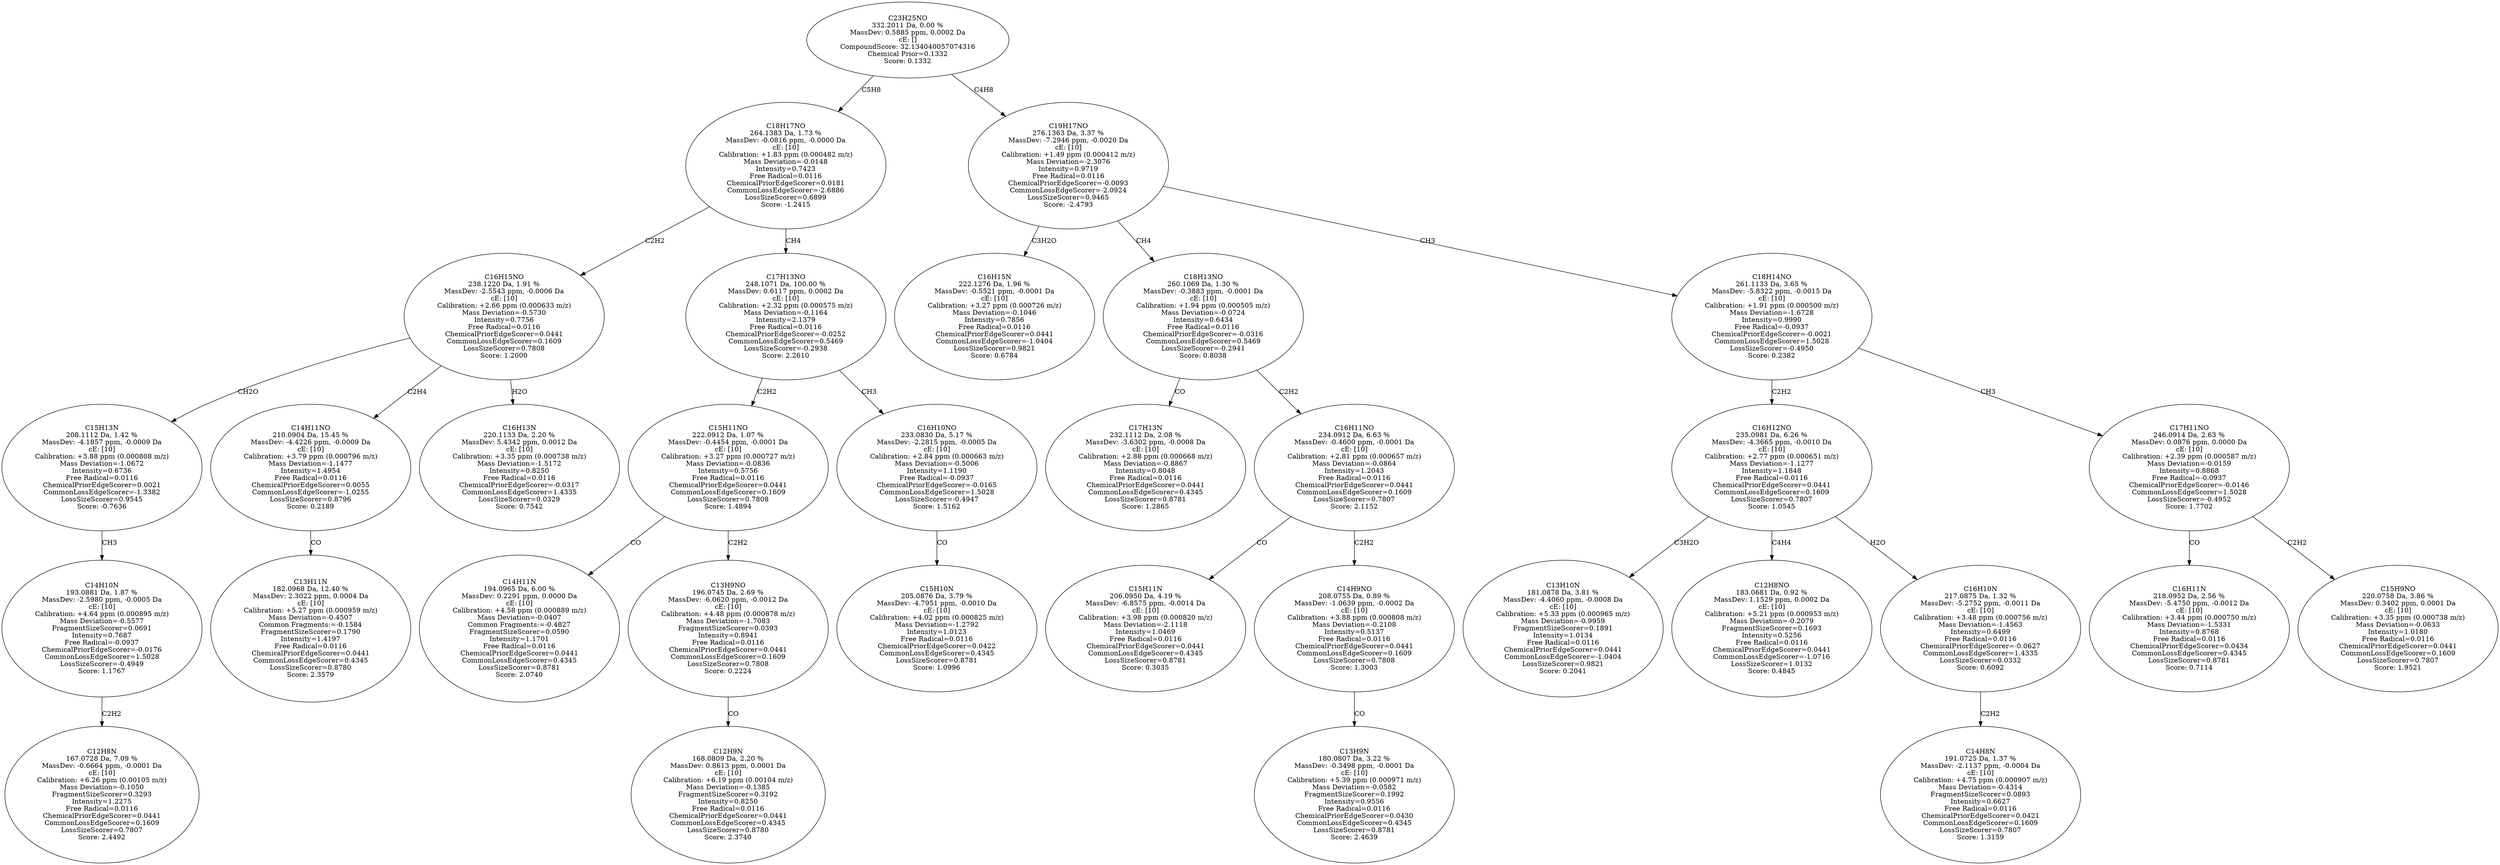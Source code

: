 strict digraph {
v1 [label="C12H8N\n167.0728 Da, 7.09 %\nMassDev: -0.6664 ppm, -0.0001 Da\ncE: [10]\nCalibration: +6.26 ppm (0.00105 m/z)\nMass Deviation=-0.1050\nFragmentSizeScorer=0.3293\nIntensity=1.2275\nFree Radical=0.0116\nChemicalPriorEdgeScorer=0.0441\nCommonLossEdgeScorer=0.1609\nLossSizeScorer=0.7807\nScore: 2.4492"];
v2 [label="C14H10N\n193.0881 Da, 1.87 %\nMassDev: -2.5980 ppm, -0.0005 Da\ncE: [10]\nCalibration: +4.64 ppm (0.000895 m/z)\nMass Deviation=-0.5577\nFragmentSizeScorer=0.0691\nIntensity=0.7687\nFree Radical=-0.0937\nChemicalPriorEdgeScorer=-0.0176\nCommonLossEdgeScorer=1.5028\nLossSizeScorer=-0.4949\nScore: 1.1767"];
v3 [label="C15H13N\n208.1112 Da, 1.42 %\nMassDev: -4.1857 ppm, -0.0009 Da\ncE: [10]\nCalibration: +3.88 ppm (0.000808 m/z)\nMass Deviation=-1.0672\nIntensity=0.6736\nFree Radical=0.0116\nChemicalPriorEdgeScorer=0.0021\nCommonLossEdgeScorer=-1.3382\nLossSizeScorer=0.9545\nScore: -0.7636"];
v4 [label="C13H11N\n182.0968 Da, 12.40 %\nMassDev: 2.3022 ppm, 0.0004 Da\ncE: [10]\nCalibration: +5.27 ppm (0.000959 m/z)\nMass Deviation=-0.4507\nCommon Fragments:=-0.1584\nFragmentSizeScorer=0.1790\nIntensity=1.4197\nFree Radical=0.0116\nChemicalPriorEdgeScorer=0.0441\nCommonLossEdgeScorer=0.4345\nLossSizeScorer=0.8780\nScore: 2.3579"];
v5 [label="C14H11NO\n210.0904 Da, 15.45 %\nMassDev: -4.4226 ppm, -0.0009 Da\ncE: [10]\nCalibration: +3.79 ppm (0.000796 m/z)\nMass Deviation=-1.1477\nIntensity=1.4954\nFree Radical=0.0116\nChemicalPriorEdgeScorer=0.0055\nCommonLossEdgeScorer=-1.0255\nLossSizeScorer=0.8796\nScore: 0.2189"];
v6 [label="C16H13N\n220.1133 Da, 2.20 %\nMassDev: 5.4342 ppm, 0.0012 Da\ncE: [10]\nCalibration: +3.35 ppm (0.000738 m/z)\nMass Deviation=-1.5172\nIntensity=0.8250\nFree Radical=0.0116\nChemicalPriorEdgeScorer=-0.0317\nCommonLossEdgeScorer=1.4335\nLossSizeScorer=0.0329\nScore: 0.7542"];
v7 [label="C16H15NO\n238.1220 Da, 1.91 %\nMassDev: -2.5543 ppm, -0.0006 Da\ncE: [10]\nCalibration: +2.66 ppm (0.000633 m/z)\nMass Deviation=-0.5730\nIntensity=0.7756\nFree Radical=0.0116\nChemicalPriorEdgeScorer=0.0441\nCommonLossEdgeScorer=0.1609\nLossSizeScorer=0.7808\nScore: 1.2000"];
v8 [label="C14H11N\n194.0965 Da, 6.00 %\nMassDev: 0.2291 ppm, 0.0000 Da\ncE: [10]\nCalibration: +4.58 ppm (0.000889 m/z)\nMass Deviation=-0.0407\nCommon Fragments:=-0.4827\nFragmentSizeScorer=0.0590\nIntensity=1.1701\nFree Radical=0.0116\nChemicalPriorEdgeScorer=0.0441\nCommonLossEdgeScorer=0.4345\nLossSizeScorer=0.8781\nScore: 2.0740"];
v9 [label="C12H9N\n168.0809 Da, 2.20 %\nMassDev: 0.8613 ppm, 0.0001 Da\ncE: [10]\nCalibration: +6.19 ppm (0.00104 m/z)\nMass Deviation=-0.1385\nFragmentSizeScorer=0.3192\nIntensity=0.8250\nFree Radical=0.0116\nChemicalPriorEdgeScorer=0.0441\nCommonLossEdgeScorer=0.4345\nLossSizeScorer=0.8780\nScore: 2.3740"];
v10 [label="C13H9NO\n196.0745 Da, 2.69 %\nMassDev: -6.0620 ppm, -0.0012 Da\ncE: [10]\nCalibration: +4.48 ppm (0.000878 m/z)\nMass Deviation=-1.7083\nFragmentSizeScorer=0.0393\nIntensity=0.8941\nFree Radical=0.0116\nChemicalPriorEdgeScorer=0.0441\nCommonLossEdgeScorer=0.1609\nLossSizeScorer=0.7808\nScore: 0.2224"];
v11 [label="C15H11NO\n222.0912 Da, 1.07 %\nMassDev: -0.4454 ppm, -0.0001 Da\ncE: [10]\nCalibration: +3.27 ppm (0.000727 m/z)\nMass Deviation=-0.0836\nIntensity=0.5756\nFree Radical=0.0116\nChemicalPriorEdgeScorer=0.0441\nCommonLossEdgeScorer=0.1609\nLossSizeScorer=0.7808\nScore: 1.4894"];
v12 [label="C15H10N\n205.0876 Da, 3.79 %\nMassDev: -4.7951 ppm, -0.0010 Da\ncE: [10]\nCalibration: +4.02 ppm (0.000825 m/z)\nMass Deviation=-1.2792\nIntensity=1.0123\nFree Radical=0.0116\nChemicalPriorEdgeScorer=0.0422\nCommonLossEdgeScorer=0.4345\nLossSizeScorer=0.8781\nScore: 1.0996"];
v13 [label="C16H10NO\n233.0830 Da, 5.17 %\nMassDev: -2.2815 ppm, -0.0005 Da\ncE: [10]\nCalibration: +2.84 ppm (0.000663 m/z)\nMass Deviation=-0.5006\nIntensity=1.1190\nFree Radical=-0.0937\nChemicalPriorEdgeScorer=-0.0165\nCommonLossEdgeScorer=1.5028\nLossSizeScorer=-0.4947\nScore: 1.5162"];
v14 [label="C17H13NO\n248.1071 Da, 100.00 %\nMassDev: 0.6117 ppm, 0.0002 Da\ncE: [10]\nCalibration: +2.32 ppm (0.000575 m/z)\nMass Deviation=-0.1164\nIntensity=2.1379\nFree Radical=0.0116\nChemicalPriorEdgeScorer=-0.0252\nCommonLossEdgeScorer=0.5469\nLossSizeScorer=-0.2938\nScore: 2.2610"];
v15 [label="C18H17NO\n264.1383 Da, 1.73 %\nMassDev: -0.0816 ppm, -0.0000 Da\ncE: [10]\nCalibration: +1.83 ppm (0.000482 m/z)\nMass Deviation=-0.0148\nIntensity=0.7423\nFree Radical=0.0116\nChemicalPriorEdgeScorer=0.0181\nCommonLossEdgeScorer=-2.6886\nLossSizeScorer=0.6899\nScore: -1.2415"];
v16 [label="C16H15N\n222.1276 Da, 1.96 %\nMassDev: -0.5521 ppm, -0.0001 Da\ncE: [10]\nCalibration: +3.27 ppm (0.000726 m/z)\nMass Deviation=-0.1046\nIntensity=0.7856\nFree Radical=0.0116\nChemicalPriorEdgeScorer=0.0441\nCommonLossEdgeScorer=-1.0404\nLossSizeScorer=0.9821\nScore: 0.6784"];
v17 [label="C17H13N\n232.1112 Da, 2.08 %\nMassDev: -3.6302 ppm, -0.0008 Da\ncE: [10]\nCalibration: +2.88 ppm (0.000668 m/z)\nMass Deviation=-0.8867\nIntensity=0.8048\nFree Radical=0.0116\nChemicalPriorEdgeScorer=0.0441\nCommonLossEdgeScorer=0.4345\nLossSizeScorer=0.8781\nScore: 1.2865"];
v18 [label="C15H11N\n206.0950 Da, 4.19 %\nMassDev: -6.8575 ppm, -0.0014 Da\ncE: [10]\nCalibration: +3.98 ppm (0.000820 m/z)\nMass Deviation=-2.1118\nIntensity=1.0469\nFree Radical=0.0116\nChemicalPriorEdgeScorer=0.0441\nCommonLossEdgeScorer=0.4345\nLossSizeScorer=0.8781\nScore: 0.3035"];
v19 [label="C13H9N\n180.0807 Da, 3.22 %\nMassDev: -0.3498 ppm, -0.0001 Da\ncE: [10]\nCalibration: +5.39 ppm (0.000971 m/z)\nMass Deviation=-0.0582\nFragmentSizeScorer=0.1992\nIntensity=0.9556\nFree Radical=0.0116\nChemicalPriorEdgeScorer=0.0430\nCommonLossEdgeScorer=0.4345\nLossSizeScorer=0.8781\nScore: 2.4639"];
v20 [label="C14H9NO\n208.0755 Da, 0.89 %\nMassDev: -1.0639 ppm, -0.0002 Da\ncE: [10]\nCalibration: +3.88 ppm (0.000808 m/z)\nMass Deviation=-0.2108\nIntensity=0.5137\nFree Radical=0.0116\nChemicalPriorEdgeScorer=0.0441\nCommonLossEdgeScorer=0.1609\nLossSizeScorer=0.7808\nScore: 1.3003"];
v21 [label="C16H11NO\n234.0912 Da, 6.63 %\nMassDev: -0.4600 ppm, -0.0001 Da\ncE: [10]\nCalibration: +2.81 ppm (0.000657 m/z)\nMass Deviation=-0.0864\nIntensity=1.2043\nFree Radical=0.0116\nChemicalPriorEdgeScorer=0.0441\nCommonLossEdgeScorer=0.1609\nLossSizeScorer=0.7807\nScore: 2.1152"];
v22 [label="C18H13NO\n260.1069 Da, 1.30 %\nMassDev: -0.3883 ppm, -0.0001 Da\ncE: [10]\nCalibration: +1.94 ppm (0.000505 m/z)\nMass Deviation=-0.0724\nIntensity=0.6434\nFree Radical=0.0116\nChemicalPriorEdgeScorer=-0.0316\nCommonLossEdgeScorer=0.5469\nLossSizeScorer=-0.2941\nScore: 0.8038"];
v23 [label="C13H10N\n181.0878 Da, 3.81 %\nMassDev: -4.4060 ppm, -0.0008 Da\ncE: [10]\nCalibration: +5.33 ppm (0.000965 m/z)\nMass Deviation=-0.9959\nFragmentSizeScorer=0.1891\nIntensity=1.0134\nFree Radical=0.0116\nChemicalPriorEdgeScorer=0.0441\nCommonLossEdgeScorer=-1.0404\nLossSizeScorer=0.9821\nScore: 0.2041"];
v24 [label="C12H8NO\n183.0681 Da, 0.92 %\nMassDev: 1.1529 ppm, 0.0002 Da\ncE: [10]\nCalibration: +5.21 ppm (0.000953 m/z)\nMass Deviation=-0.2079\nFragmentSizeScorer=0.1693\nIntensity=0.5256\nFree Radical=0.0116\nChemicalPriorEdgeScorer=0.0441\nCommonLossEdgeScorer=-1.0716\nLossSizeScorer=1.0132\nScore: 0.4845"];
v25 [label="C14H8N\n191.0725 Da, 1.37 %\nMassDev: -2.1137 ppm, -0.0004 Da\ncE: [10]\nCalibration: +4.75 ppm (0.000907 m/z)\nMass Deviation=-0.4314\nFragmentSizeScorer=0.0893\nIntensity=0.6627\nFree Radical=0.0116\nChemicalPriorEdgeScorer=0.0421\nCommonLossEdgeScorer=0.1609\nLossSizeScorer=0.7807\nScore: 1.3159"];
v26 [label="C16H10N\n217.0875 Da, 1.32 %\nMassDev: -5.2752 ppm, -0.0011 Da\ncE: [10]\nCalibration: +3.48 ppm (0.000756 m/z)\nMass Deviation=-1.4563\nIntensity=0.6499\nFree Radical=0.0116\nChemicalPriorEdgeScorer=-0.0627\nCommonLossEdgeScorer=1.4335\nLossSizeScorer=0.0332\nScore: 0.6092"];
v27 [label="C16H12NO\n235.0981 Da, 6.26 %\nMassDev: -4.3665 ppm, -0.0010 Da\ncE: [10]\nCalibration: +2.77 ppm (0.000651 m/z)\nMass Deviation=-1.1277\nIntensity=1.1848\nFree Radical=0.0116\nChemicalPriorEdgeScorer=0.0441\nCommonLossEdgeScorer=0.1609\nLossSizeScorer=0.7807\nScore: 1.0545"];
v28 [label="C16H11N\n218.0952 Da, 2.56 %\nMassDev: -5.4750 ppm, -0.0012 Da\ncE: [10]\nCalibration: +3.44 ppm (0.000750 m/z)\nMass Deviation=-1.5331\nIntensity=0.8768\nFree Radical=0.0116\nChemicalPriorEdgeScorer=0.0434\nCommonLossEdgeScorer=0.4345\nLossSizeScorer=0.8781\nScore: 0.7114"];
v29 [label="C15H9NO\n220.0758 Da, 3.86 %\nMassDev: 0.3402 ppm, 0.0001 Da\ncE: [10]\nCalibration: +3.35 ppm (0.000738 m/z)\nMass Deviation=-0.0633\nIntensity=1.0180\nFree Radical=0.0116\nChemicalPriorEdgeScorer=0.0441\nCommonLossEdgeScorer=0.1609\nLossSizeScorer=0.7807\nScore: 1.9521"];
v30 [label="C17H11NO\n246.0914 Da, 2.63 %\nMassDev: 0.0876 ppm, 0.0000 Da\ncE: [10]\nCalibration: +2.39 ppm (0.000587 m/z)\nMass Deviation=-0.0159\nIntensity=0.8868\nFree Radical=-0.0937\nChemicalPriorEdgeScorer=-0.0146\nCommonLossEdgeScorer=1.5028\nLossSizeScorer=-0.4952\nScore: 1.7702"];
v31 [label="C18H14NO\n261.1133 Da, 3.65 %\nMassDev: -5.8322 ppm, -0.0015 Da\ncE: [10]\nCalibration: +1.91 ppm (0.000500 m/z)\nMass Deviation=-1.6728\nIntensity=0.9990\nFree Radical=-0.0937\nChemicalPriorEdgeScorer=-0.0021\nCommonLossEdgeScorer=1.5028\nLossSizeScorer=-0.4950\nScore: 0.2382"];
v32 [label="C19H17NO\n276.1363 Da, 3.37 %\nMassDev: -7.2946 ppm, -0.0020 Da\ncE: [10]\nCalibration: +1.49 ppm (0.000412 m/z)\nMass Deviation=-2.3076\nIntensity=0.9719\nFree Radical=0.0116\nChemicalPriorEdgeScorer=-0.0093\nCommonLossEdgeScorer=-2.0924\nLossSizeScorer=0.9465\nScore: -2.4793"];
v33 [label="C23H25NO\n332.2011 Da, 0.00 %\nMassDev: 0.5885 ppm, 0.0002 Da\ncE: []\nCompoundScore: 32.134040057074316\nChemical Prior=0.1332\nScore: 0.1332"];
v2 -> v1 [label="C2H2"];
v3 -> v2 [label="CH3"];
v7 -> v3 [label="CH2O"];
v5 -> v4 [label="CO"];
v7 -> v5 [label="C2H4"];
v7 -> v6 [label="H2O"];
v15 -> v7 [label="C2H2"];
v11 -> v8 [label="CO"];
v10 -> v9 [label="CO"];
v11 -> v10 [label="C2H2"];
v14 -> v11 [label="C2H2"];
v13 -> v12 [label="CO"];
v14 -> v13 [label="CH3"];
v15 -> v14 [label="CH4"];
v33 -> v15 [label="C5H8"];
v32 -> v16 [label="C3H2O"];
v22 -> v17 [label="CO"];
v21 -> v18 [label="CO"];
v20 -> v19 [label="CO"];
v21 -> v20 [label="C2H2"];
v22 -> v21 [label="C2H2"];
v32 -> v22 [label="CH4"];
v27 -> v23 [label="C3H2O"];
v27 -> v24 [label="C4H4"];
v26 -> v25 [label="C2H2"];
v27 -> v26 [label="H2O"];
v31 -> v27 [label="C2H2"];
v30 -> v28 [label="CO"];
v30 -> v29 [label="C2H2"];
v31 -> v30 [label="CH3"];
v32 -> v31 [label="CH3"];
v33 -> v32 [label="C4H8"];
}